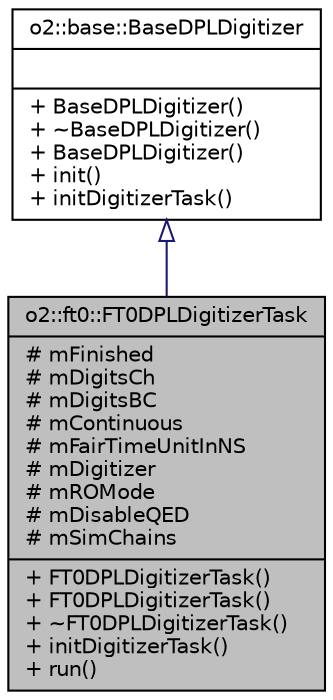 digraph "o2::ft0::FT0DPLDigitizerTask"
{
 // INTERACTIVE_SVG=YES
  bgcolor="transparent";
  edge [fontname="Helvetica",fontsize="10",labelfontname="Helvetica",labelfontsize="10"];
  node [fontname="Helvetica",fontsize="10",shape=record];
  Node0 [label="{o2::ft0::FT0DPLDigitizerTask\n|# mFinished\l# mDigitsCh\l# mDigitsBC\l# mContinuous\l# mFairTimeUnitInNS\l# mDigitizer\l# mROMode\l# mDisableQED\l# mSimChains\l|+ FT0DPLDigitizerTask()\l+ FT0DPLDigitizerTask()\l+ ~FT0DPLDigitizerTask()\l+ initDigitizerTask()\l+ run()\l}",height=0.2,width=0.4,color="black", fillcolor="grey75", style="filled", fontcolor="black"];
  Node1 -> Node0 [dir="back",color="midnightblue",fontsize="10",style="solid",arrowtail="onormal",fontname="Helvetica"];
  Node1 [label="{o2::base::BaseDPLDigitizer\n||+ BaseDPLDigitizer()\l+ ~BaseDPLDigitizer()\l+ BaseDPLDigitizer()\l+ init()\l+ initDigitizerTask()\l}",height=0.2,width=0.4,color="black",URL="$de/de1/classo2_1_1base_1_1BaseDPLDigitizer.html"];
}
